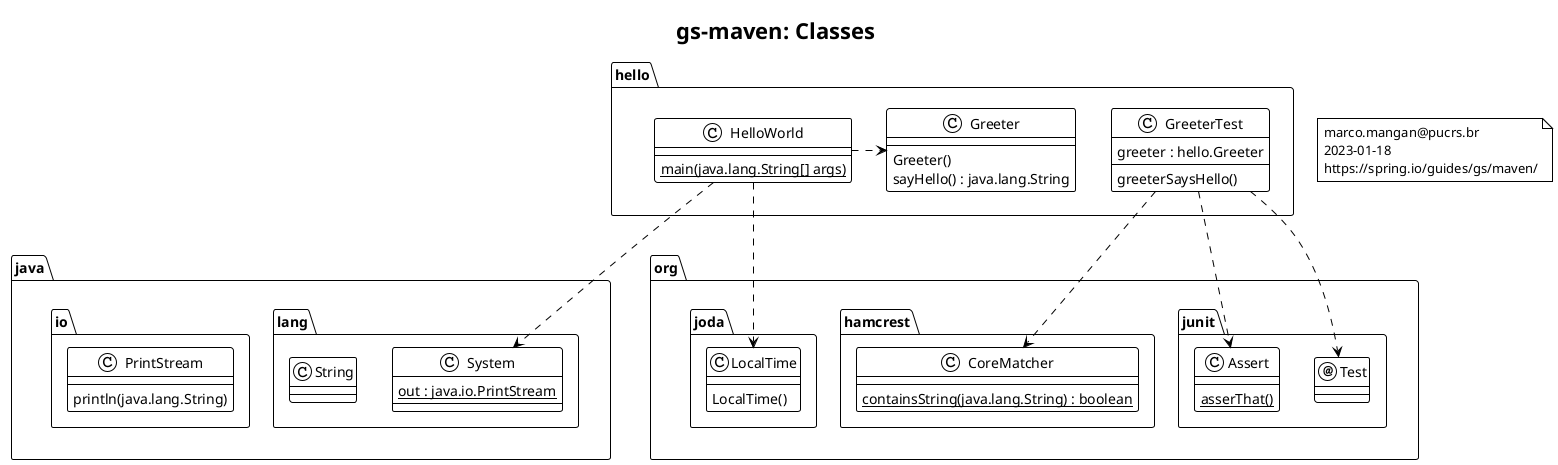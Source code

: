 @startuml

!theme plain

title gs-maven: Classes

package hello as A {
  class HelloWorld {
    {static} main(java.lang.String[] args)
  }

  class Greeter {
    Greeter()
    sayHello() : java.lang.String
  }
  HelloWorld .> Greeter

  class GreeterTest {
    {field} greeter : hello.Greeter
    greeterSaysHello()
  }
}


package java as C {

  package lang {
    class String

    class System {
      {static} out : java.io.PrintStream
    }

  HelloWorld .> System

  }
  package io {
    class PrintStream {
      println(java.lang.String)
    }
  }
}

package org as D {
  package junit {
    annotation Test
    GreeterTest .> Test
    class Assert { 
      {static} asserThat()
    }
    GreeterTest .> Assert

  }

  package hamcrest {
    class CoreMatcher {
      {static} containsString(java.lang.String) : boolean
    }
    GreeterTest .> CoreMatcher

  }

  package joda as B {
    class LocalTime {
      LocalTime()
    }
    HelloWorld .> LocalTime
  }

}
A -Down[hidden]-> C
A -[hidden]-> D

note as N1
 marco.mangan@pucrs.br
 2023-01-18
 https://spring.io/guides/gs/maven/
end note


@enduml
